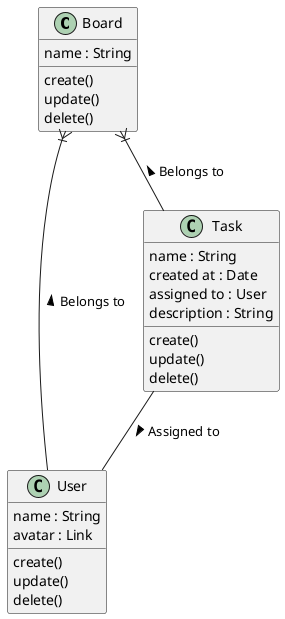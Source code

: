 @startuml
'https://plantuml.com/class-diagram


Board }|-- User : Belongs to <
Board }|-- Task : Belongs to <
Task -- User : Assigned to >



class Board {
name : String
create()
update()
delete()
}

class User {
name : String
avatar : Link
create()
update()
delete()
}

class Task {
name : String
created at : Date
assigned to : User
description : String
create()
update()
delete()
}

@enduml